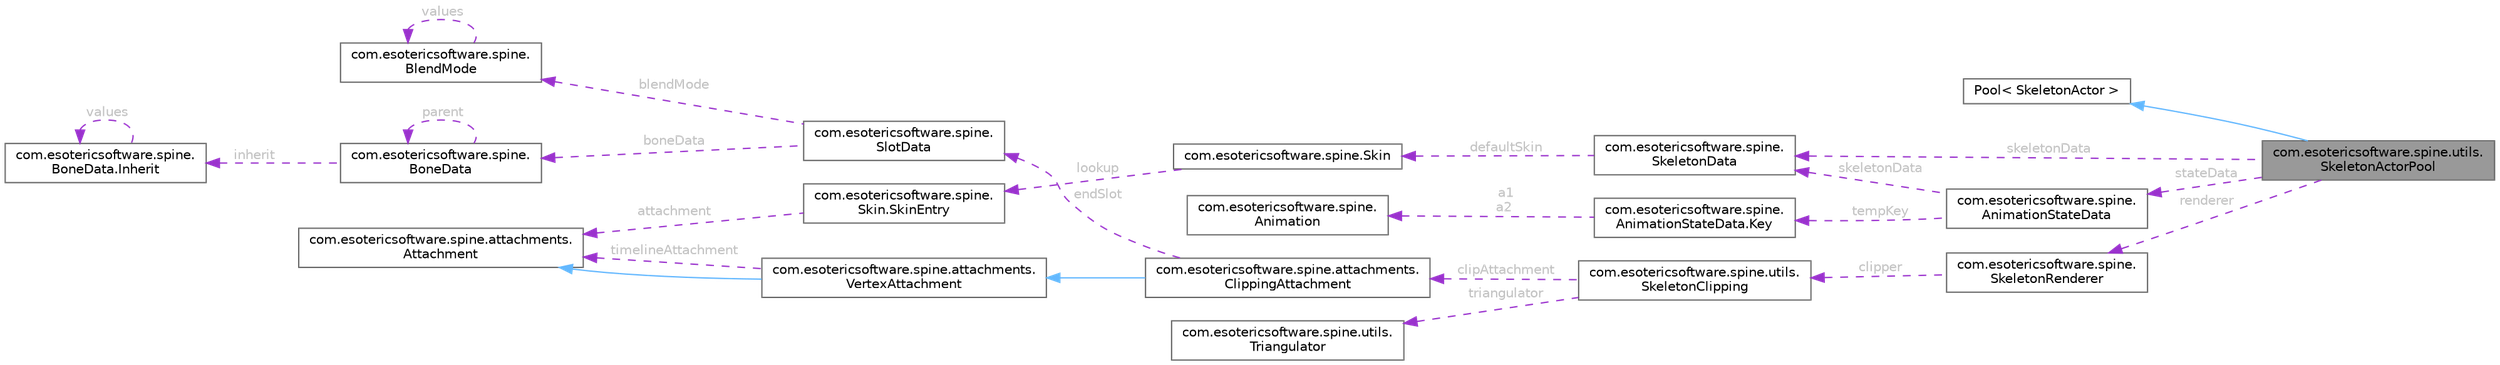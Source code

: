 digraph "com.esotericsoftware.spine.utils.SkeletonActorPool"
{
 // LATEX_PDF_SIZE
  bgcolor="transparent";
  edge [fontname=Helvetica,fontsize=10,labelfontname=Helvetica,labelfontsize=10];
  node [fontname=Helvetica,fontsize=10,shape=box,height=0.2,width=0.4];
  rankdir="LR";
  Node1 [id="Node000001",label="com.esotericsoftware.spine.utils.\lSkeletonActorPool",height=0.2,width=0.4,color="gray40", fillcolor="grey60", style="filled", fontcolor="black",tooltip=" "];
  Node2 -> Node1 [id="edge24_Node000001_Node000002",dir="back",color="steelblue1",style="solid",tooltip=" "];
  Node2 [id="Node000002",label="Pool\< SkeletonActor \>",height=0.2,width=0.4,color="gray40", fillcolor="white", style="filled",tooltip=" "];
  Node3 -> Node1 [id="edge25_Node000001_Node000003",dir="back",color="darkorchid3",style="dashed",tooltip=" ",label=" renderer",fontcolor="grey" ];
  Node3 [id="Node000003",label="com.esotericsoftware.spine.\lSkeletonRenderer",height=0.2,width=0.4,color="gray40", fillcolor="white", style="filled",URL="$classcom_1_1esotericsoftware_1_1spine_1_1_skeleton_renderer.html",tooltip=" "];
  Node4 -> Node3 [id="edge26_Node000003_Node000004",dir="back",color="darkorchid3",style="dashed",tooltip=" ",label=" clipper",fontcolor="grey" ];
  Node4 [id="Node000004",label="com.esotericsoftware.spine.utils.\lSkeletonClipping",height=0.2,width=0.4,color="gray40", fillcolor="white", style="filled",URL="$classcom_1_1esotericsoftware_1_1spine_1_1utils_1_1_skeleton_clipping.html",tooltip=" "];
  Node5 -> Node4 [id="edge27_Node000004_Node000005",dir="back",color="darkorchid3",style="dashed",tooltip=" ",label=" triangulator",fontcolor="grey" ];
  Node5 [id="Node000005",label="com.esotericsoftware.spine.utils.\lTriangulator",height=0.2,width=0.4,color="gray40", fillcolor="white", style="filled",URL="$classcom_1_1esotericsoftware_1_1spine_1_1utils_1_1_triangulator.html",tooltip=" "];
  Node6 -> Node4 [id="edge28_Node000004_Node000006",dir="back",color="darkorchid3",style="dashed",tooltip=" ",label=" clipAttachment",fontcolor="grey" ];
  Node6 [id="Node000006",label="com.esotericsoftware.spine.attachments.\lClippingAttachment",height=0.2,width=0.4,color="gray40", fillcolor="white", style="filled",URL="$classcom_1_1esotericsoftware_1_1spine_1_1attachments_1_1_clipping_attachment.html",tooltip=" "];
  Node7 -> Node6 [id="edge29_Node000006_Node000007",dir="back",color="steelblue1",style="solid",tooltip=" "];
  Node7 [id="Node000007",label="com.esotericsoftware.spine.attachments.\lVertexAttachment",height=0.2,width=0.4,color="gray40", fillcolor="white", style="filled",URL="$classcom_1_1esotericsoftware_1_1spine_1_1attachments_1_1_vertex_attachment.html",tooltip=" "];
  Node8 -> Node7 [id="edge30_Node000007_Node000008",dir="back",color="steelblue1",style="solid",tooltip=" "];
  Node8 [id="Node000008",label="com.esotericsoftware.spine.attachments.\lAttachment",height=0.2,width=0.4,color="gray40", fillcolor="white", style="filled",URL="$classcom_1_1esotericsoftware_1_1spine_1_1attachments_1_1_attachment.html",tooltip=" "];
  Node8 -> Node7 [id="edge31_Node000007_Node000008",dir="back",color="darkorchid3",style="dashed",tooltip=" ",label=" timelineAttachment",fontcolor="grey" ];
  Node9 -> Node6 [id="edge32_Node000006_Node000009",dir="back",color="darkorchid3",style="dashed",tooltip=" ",label=" endSlot",fontcolor="grey" ];
  Node9 [id="Node000009",label="com.esotericsoftware.spine.\lSlotData",height=0.2,width=0.4,color="gray40", fillcolor="white", style="filled",URL="$classcom_1_1esotericsoftware_1_1spine_1_1_slot_data.html",tooltip=" "];
  Node10 -> Node9 [id="edge33_Node000009_Node000010",dir="back",color="darkorchid3",style="dashed",tooltip=" ",label=" boneData",fontcolor="grey" ];
  Node10 [id="Node000010",label="com.esotericsoftware.spine.\lBoneData",height=0.2,width=0.4,color="gray40", fillcolor="white", style="filled",URL="$classcom_1_1esotericsoftware_1_1spine_1_1_bone_data.html",tooltip=" "];
  Node10 -> Node10 [id="edge34_Node000010_Node000010",dir="back",color="darkorchid3",style="dashed",tooltip=" ",label=" parent",fontcolor="grey" ];
  Node11 -> Node10 [id="edge35_Node000010_Node000011",dir="back",color="darkorchid3",style="dashed",tooltip=" ",label=" inherit",fontcolor="grey" ];
  Node11 [id="Node000011",label="com.esotericsoftware.spine.\lBoneData.Inherit",height=0.2,width=0.4,color="gray40", fillcolor="white", style="filled",URL="$enumcom_1_1esotericsoftware_1_1spine_1_1_bone_data_1_1_inherit.html",tooltip=" "];
  Node11 -> Node11 [id="edge36_Node000011_Node000011",dir="back",color="darkorchid3",style="dashed",tooltip=" ",label=" values",fontcolor="grey" ];
  Node12 -> Node9 [id="edge37_Node000009_Node000012",dir="back",color="darkorchid3",style="dashed",tooltip=" ",label=" blendMode",fontcolor="grey" ];
  Node12 [id="Node000012",label="com.esotericsoftware.spine.\lBlendMode",height=0.2,width=0.4,color="gray40", fillcolor="white", style="filled",URL="$enumcom_1_1esotericsoftware_1_1spine_1_1_blend_mode.html",tooltip=" "];
  Node12 -> Node12 [id="edge38_Node000012_Node000012",dir="back",color="darkorchid3",style="dashed",tooltip=" ",label=" values",fontcolor="grey" ];
  Node13 -> Node1 [id="edge39_Node000001_Node000013",dir="back",color="darkorchid3",style="dashed",tooltip=" ",label=" skeletonData",fontcolor="grey" ];
  Node13 [id="Node000013",label="com.esotericsoftware.spine.\lSkeletonData",height=0.2,width=0.4,color="gray40", fillcolor="white", style="filled",URL="$classcom_1_1esotericsoftware_1_1spine_1_1_skeleton_data.html",tooltip=" "];
  Node14 -> Node13 [id="edge40_Node000013_Node000014",dir="back",color="darkorchid3",style="dashed",tooltip=" ",label=" defaultSkin",fontcolor="grey" ];
  Node14 [id="Node000014",label="com.esotericsoftware.spine.Skin",height=0.2,width=0.4,color="gray40", fillcolor="white", style="filled",URL="$classcom_1_1esotericsoftware_1_1spine_1_1_skin.html",tooltip=" "];
  Node15 -> Node14 [id="edge41_Node000014_Node000015",dir="back",color="darkorchid3",style="dashed",tooltip=" ",label=" lookup",fontcolor="grey" ];
  Node15 [id="Node000015",label="com.esotericsoftware.spine.\lSkin.SkinEntry",height=0.2,width=0.4,color="gray40", fillcolor="white", style="filled",URL="$classcom_1_1esotericsoftware_1_1spine_1_1_skin_1_1_skin_entry.html",tooltip=" "];
  Node8 -> Node15 [id="edge42_Node000015_Node000008",dir="back",color="darkorchid3",style="dashed",tooltip=" ",label=" attachment",fontcolor="grey" ];
  Node16 -> Node1 [id="edge43_Node000001_Node000016",dir="back",color="darkorchid3",style="dashed",tooltip=" ",label=" stateData",fontcolor="grey" ];
  Node16 [id="Node000016",label="com.esotericsoftware.spine.\lAnimationStateData",height=0.2,width=0.4,color="gray40", fillcolor="white", style="filled",URL="$classcom_1_1esotericsoftware_1_1spine_1_1_animation_state_data.html",tooltip=" "];
  Node13 -> Node16 [id="edge44_Node000016_Node000013",dir="back",color="darkorchid3",style="dashed",tooltip=" ",label=" skeletonData",fontcolor="grey" ];
  Node17 -> Node16 [id="edge45_Node000016_Node000017",dir="back",color="darkorchid3",style="dashed",tooltip=" ",label=" tempKey",fontcolor="grey" ];
  Node17 [id="Node000017",label="com.esotericsoftware.spine.\lAnimationStateData.Key",height=0.2,width=0.4,color="gray40", fillcolor="white", style="filled",URL="$classcom_1_1esotericsoftware_1_1spine_1_1_animation_state_data_1_1_key.html",tooltip=" "];
  Node18 -> Node17 [id="edge46_Node000017_Node000018",dir="back",color="darkorchid3",style="dashed",tooltip=" ",label=" a1\na2",fontcolor="grey" ];
  Node18 [id="Node000018",label="com.esotericsoftware.spine.\lAnimation",height=0.2,width=0.4,color="gray40", fillcolor="white", style="filled",URL="$classcom_1_1esotericsoftware_1_1spine_1_1_animation.html",tooltip=" "];
}
